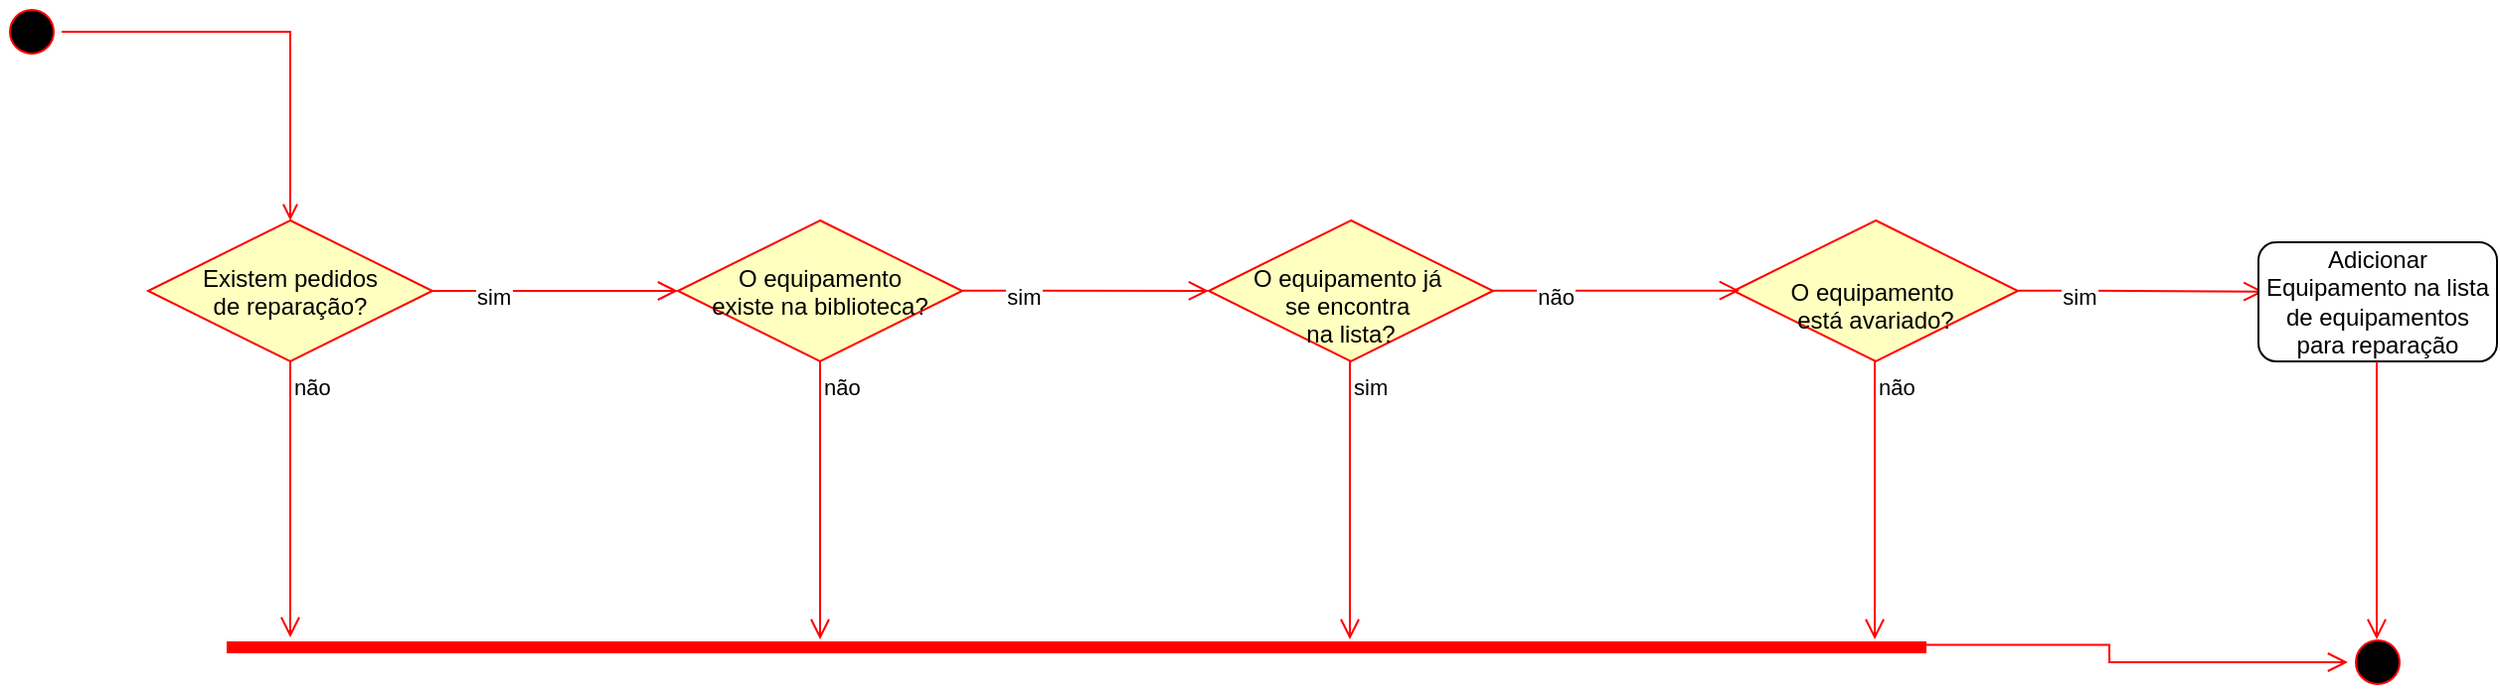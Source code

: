 <mxfile version="10.6.8" type="google"><diagram name="Page-1" id="e7e014a7-5840-1c2e-5031-d8a46d1fe8dd"><mxGraphModel dx="2017" dy="917" grid="1" gridSize="10" guides="1" tooltips="1" connect="1" arrows="1" fold="1" page="1" pageScale="1" pageWidth="1169" pageHeight="826" background="#ffffff" math="0" shadow="0"><root><mxCell id="0"/><mxCell id="1" parent="0"/><mxCell id="5v2nwiBwYeoKHMNG9vEn-72" value="" style="ellipse;shape=startState;fillColor=#000000;strokeColor=#ff0000;" vertex="1" parent="1"><mxGeometry x="80" y="40" width="30" height="30" as="geometry"/></mxCell><mxCell id="5v2nwiBwYeoKHMNG9vEn-79" value="&#10;Existem pedidos&#10;de reparação?&#10;" style="rhombus;fillColor=#ffffc0;strokeColor=#ff0000;" vertex="1" parent="1"><mxGeometry x="153.5" y="150" width="143" height="71" as="geometry"/></mxCell><mxCell id="5v2nwiBwYeoKHMNG9vEn-104" value="&#10;O equipamento &#10;existe na biblioteca?&#10;" style="rhombus;fillColor=#ffffc0;strokeColor=#ff0000;" vertex="1" parent="1"><mxGeometry x="420" y="150" width="143" height="71" as="geometry"/></mxCell><mxCell id="5v2nwiBwYeoKHMNG9vEn-81" value="não" style="edgeStyle=elbowEdgeStyle;elbow=horizontal;align=left;verticalAlign=top;endArrow=open;endSize=8;strokeColor=#FF0000;endFill=1;rounded=0" edge="1" parent="1" source="5v2nwiBwYeoKHMNG9vEn-79"><mxGeometry x="-1" relative="1" as="geometry"><mxPoint x="225" y="360" as="targetPoint"/><Array as="points"><mxPoint x="225" y="260"/><mxPoint x="220" y="280"/></Array></mxGeometry></mxCell><mxCell id="5v2nwiBwYeoKHMNG9vEn-82" value="" style="endArrow=open;strokeColor=#FF0000;endFill=1;rounded=0;exitX=1;exitY=0.5;exitDx=0;exitDy=0;entryX=0.5;entryY=0;entryDx=0;entryDy=0;" edge="1" parent="1" source="5v2nwiBwYeoKHMNG9vEn-72" target="5v2nwiBwYeoKHMNG9vEn-79"><mxGeometry relative="1" as="geometry"><mxPoint x="220" y="140" as="targetPoint"/><Array as="points"><mxPoint x="225" y="55"/></Array></mxGeometry></mxCell><mxCell id="5v2nwiBwYeoKHMNG9vEn-88" value="" style="whiteSpace=wrap;strokeColor=#FF0000;fillColor=#FF0000;rotation=-90;" vertex="1" parent="1"><mxGeometry x="618" y="-62" width="5" height="854" as="geometry"/></mxCell><mxCell id="5v2nwiBwYeoKHMNG9vEn-92" value="não" style="edgeStyle=elbowEdgeStyle;elbow=horizontal;align=left;verticalAlign=top;endArrow=open;endSize=8;strokeColor=#FF0000;endFill=1;rounded=0;exitX=0.5;exitY=1;exitDx=0;exitDy=0;" edge="1" parent="1" source="5v2nwiBwYeoKHMNG9vEn-104"><mxGeometry x="-1" relative="1" as="geometry"><mxPoint x="491.5" y="361" as="targetPoint"/><mxPoint x="492" y="233.5" as="sourcePoint"/><Array as="points"><mxPoint x="491.5" y="223.5"/></Array></mxGeometry></mxCell><mxCell id="5v2nwiBwYeoKHMNG9vEn-93" value="sim" style="edgeStyle=elbowEdgeStyle;elbow=horizontal;align=left;verticalAlign=top;endArrow=open;endSize=8;strokeColor=#FF0000;endFill=1;rounded=0;exitX=1;exitY=0.5;exitDx=0;exitDy=0;entryX=0;entryY=0.5;entryDx=0;entryDy=0;" edge="1" parent="1" source="5v2nwiBwYeoKHMNG9vEn-79" target="5v2nwiBwYeoKHMNG9vEn-104"><mxGeometry x="-0.669" y="10" relative="1" as="geometry"><mxPoint x="431.517" y="85.138" as="targetPoint"/><mxPoint x="350" y="179.755" as="sourcePoint"/><Array as="points"><mxPoint x="330" y="186"/></Array><mxPoint as="offset"/></mxGeometry></mxCell><mxCell id="5v2nwiBwYeoKHMNG9vEn-110" value="&#10;&#10;O equipamento já &#10;se encontra &#10;na lista?&#10;" style="rhombus;fillColor=#ffffc0;strokeColor=#ff0000;" vertex="1" parent="1"><mxGeometry x="687" y="150" width="143" height="71" as="geometry"/></mxCell><mxCell id="5v2nwiBwYeoKHMNG9vEn-112" value="sim" style="edgeStyle=elbowEdgeStyle;elbow=horizontal;align=left;verticalAlign=top;endArrow=open;endSize=8;strokeColor=#FF0000;endFill=1;rounded=0;exitX=1;exitY=0.5;exitDx=0;exitDy=0;entryX=0;entryY=0.5;entryDx=0;entryDy=0;" edge="1" parent="1" target="5v2nwiBwYeoKHMNG9vEn-110"><mxGeometry x="-0.669" y="10" relative="1" as="geometry"><mxPoint x="698.517" y="85.138" as="targetPoint"/><mxPoint x="563.167" y="185.333" as="sourcePoint"/><Array as="points"><mxPoint x="597" y="186"/></Array><mxPoint as="offset"/></mxGeometry></mxCell><mxCell id="5v2nwiBwYeoKHMNG9vEn-113" value="&#10;&#10;O equipamento &#10;está avariado?&#10;" style="rhombus;fillColor=#ffffc0;strokeColor=#ff0000;" vertex="1" parent="1"><mxGeometry x="951" y="150" width="143" height="71" as="geometry"/></mxCell><mxCell id="5v2nwiBwYeoKHMNG9vEn-115" value="não" style="edgeStyle=elbowEdgeStyle;elbow=horizontal;align=left;verticalAlign=top;endArrow=open;endSize=8;strokeColor=#FF0000;endFill=1;rounded=0;exitX=1;exitY=0.5;exitDx=0;exitDy=0;entryX=0;entryY=0.5;entryDx=0;entryDy=0;" edge="1" parent="1"><mxGeometry x="-0.669" y="10" relative="1" as="geometry"><mxPoint x="954" y="185.333" as="targetPoint"/><mxPoint x="830.167" y="185.333" as="sourcePoint"/><Array as="points"><mxPoint x="864" y="186"/></Array><mxPoint as="offset"/></mxGeometry></mxCell><mxCell id="5v2nwiBwYeoKHMNG9vEn-116" value="sim" style="edgeStyle=elbowEdgeStyle;elbow=horizontal;align=left;verticalAlign=top;endArrow=open;endSize=8;strokeColor=#FF0000;endFill=1;rounded=0;exitX=1;exitY=0.5;exitDx=0;exitDy=0;entryX=0;entryY=0.5;entryDx=0;entryDy=0;" edge="1" parent="1"><mxGeometry x="-0.669" y="10" relative="1" as="geometry"><mxPoint x="1217.69" y="185.828" as="targetPoint"/><mxPoint x="1094.167" y="185.333" as="sourcePoint"/><Array as="points"><mxPoint x="1128" y="186"/></Array><mxPoint as="offset"/></mxGeometry></mxCell><mxCell id="5v2nwiBwYeoKHMNG9vEn-119" value="Adicionar Equipamento na lista de equipamentos para reparação" style="rounded=1;whiteSpace=wrap;html=1;" vertex="1" parent="1"><mxGeometry x="1215" y="161" width="120" height="60" as="geometry"/></mxCell><mxCell id="5v2nwiBwYeoKHMNG9vEn-121" value="sim" style="edgeStyle=elbowEdgeStyle;elbow=horizontal;align=left;verticalAlign=top;endArrow=open;endSize=8;strokeColor=#FF0000;endFill=1;rounded=0;exitX=0.5;exitY=1;exitDx=0;exitDy=0;" edge="1" parent="1"><mxGeometry x="-1" relative="1" as="geometry"><mxPoint x="758" y="361" as="targetPoint"/><mxPoint x="758.017" y="221" as="sourcePoint"/><Array as="points"><mxPoint x="758" y="223.5"/></Array></mxGeometry></mxCell><mxCell id="5v2nwiBwYeoKHMNG9vEn-122" value="não" style="edgeStyle=elbowEdgeStyle;elbow=horizontal;align=left;verticalAlign=top;endArrow=open;endSize=8;strokeColor=#FF0000;endFill=1;rounded=0;exitX=0.5;exitY=1;exitDx=0;exitDy=0;" edge="1" parent="1"><mxGeometry x="-1" relative="1" as="geometry"><mxPoint x="1022" y="361" as="targetPoint"/><mxPoint x="1022.017" y="221" as="sourcePoint"/><Array as="points"><mxPoint x="1022" y="223.5"/></Array></mxGeometry></mxCell><mxCell id="5v2nwiBwYeoKHMNG9vEn-123" value="" style="ellipse;shape=startState;fillColor=#000000;strokeColor=#ff0000;" vertex="1" parent="1"><mxGeometry x="1260" y="357.5" width="30" height="30" as="geometry"/></mxCell><mxCell id="5v2nwiBwYeoKHMNG9vEn-127" value="" style="edgeStyle=elbowEdgeStyle;elbow=horizontal;align=left;verticalAlign=top;endArrow=open;endSize=8;strokeColor=#FF0000;endFill=1;rounded=0;exitX=0.5;exitY=1;exitDx=0;exitDy=0;" edge="1" parent="1"><mxGeometry x="-1" relative="1" as="geometry"><mxPoint x="1274.5" y="361" as="targetPoint"/><mxPoint x="1274.517" y="221" as="sourcePoint"/><Array as="points"><mxPoint x="1274.5" y="223.5"/></Array></mxGeometry></mxCell><mxCell id="5v2nwiBwYeoKHMNG9vEn-128" value="" style="edgeStyle=elbowEdgeStyle;elbow=horizontal;align=left;verticalAlign=top;endArrow=open;endSize=8;strokeColor=#FF0000;endFill=1;rounded=0;exitX=0.75;exitY=1;exitDx=0;exitDy=0;entryX=0;entryY=0.5;entryDx=0;entryDy=0;" edge="1" parent="1" source="5v2nwiBwYeoKHMNG9vEn-88" target="5v2nwiBwYeoKHMNG9vEn-123"><mxGeometry x="-1" relative="1" as="geometry"><mxPoint x="1230" y="300" as="targetPoint"/><mxPoint x="1140.017" y="260" as="sourcePoint"/><Array as="points"><mxPoint x="1140" y="262.5"/></Array></mxGeometry></mxCell></root></mxGraphModel></diagram></mxfile>